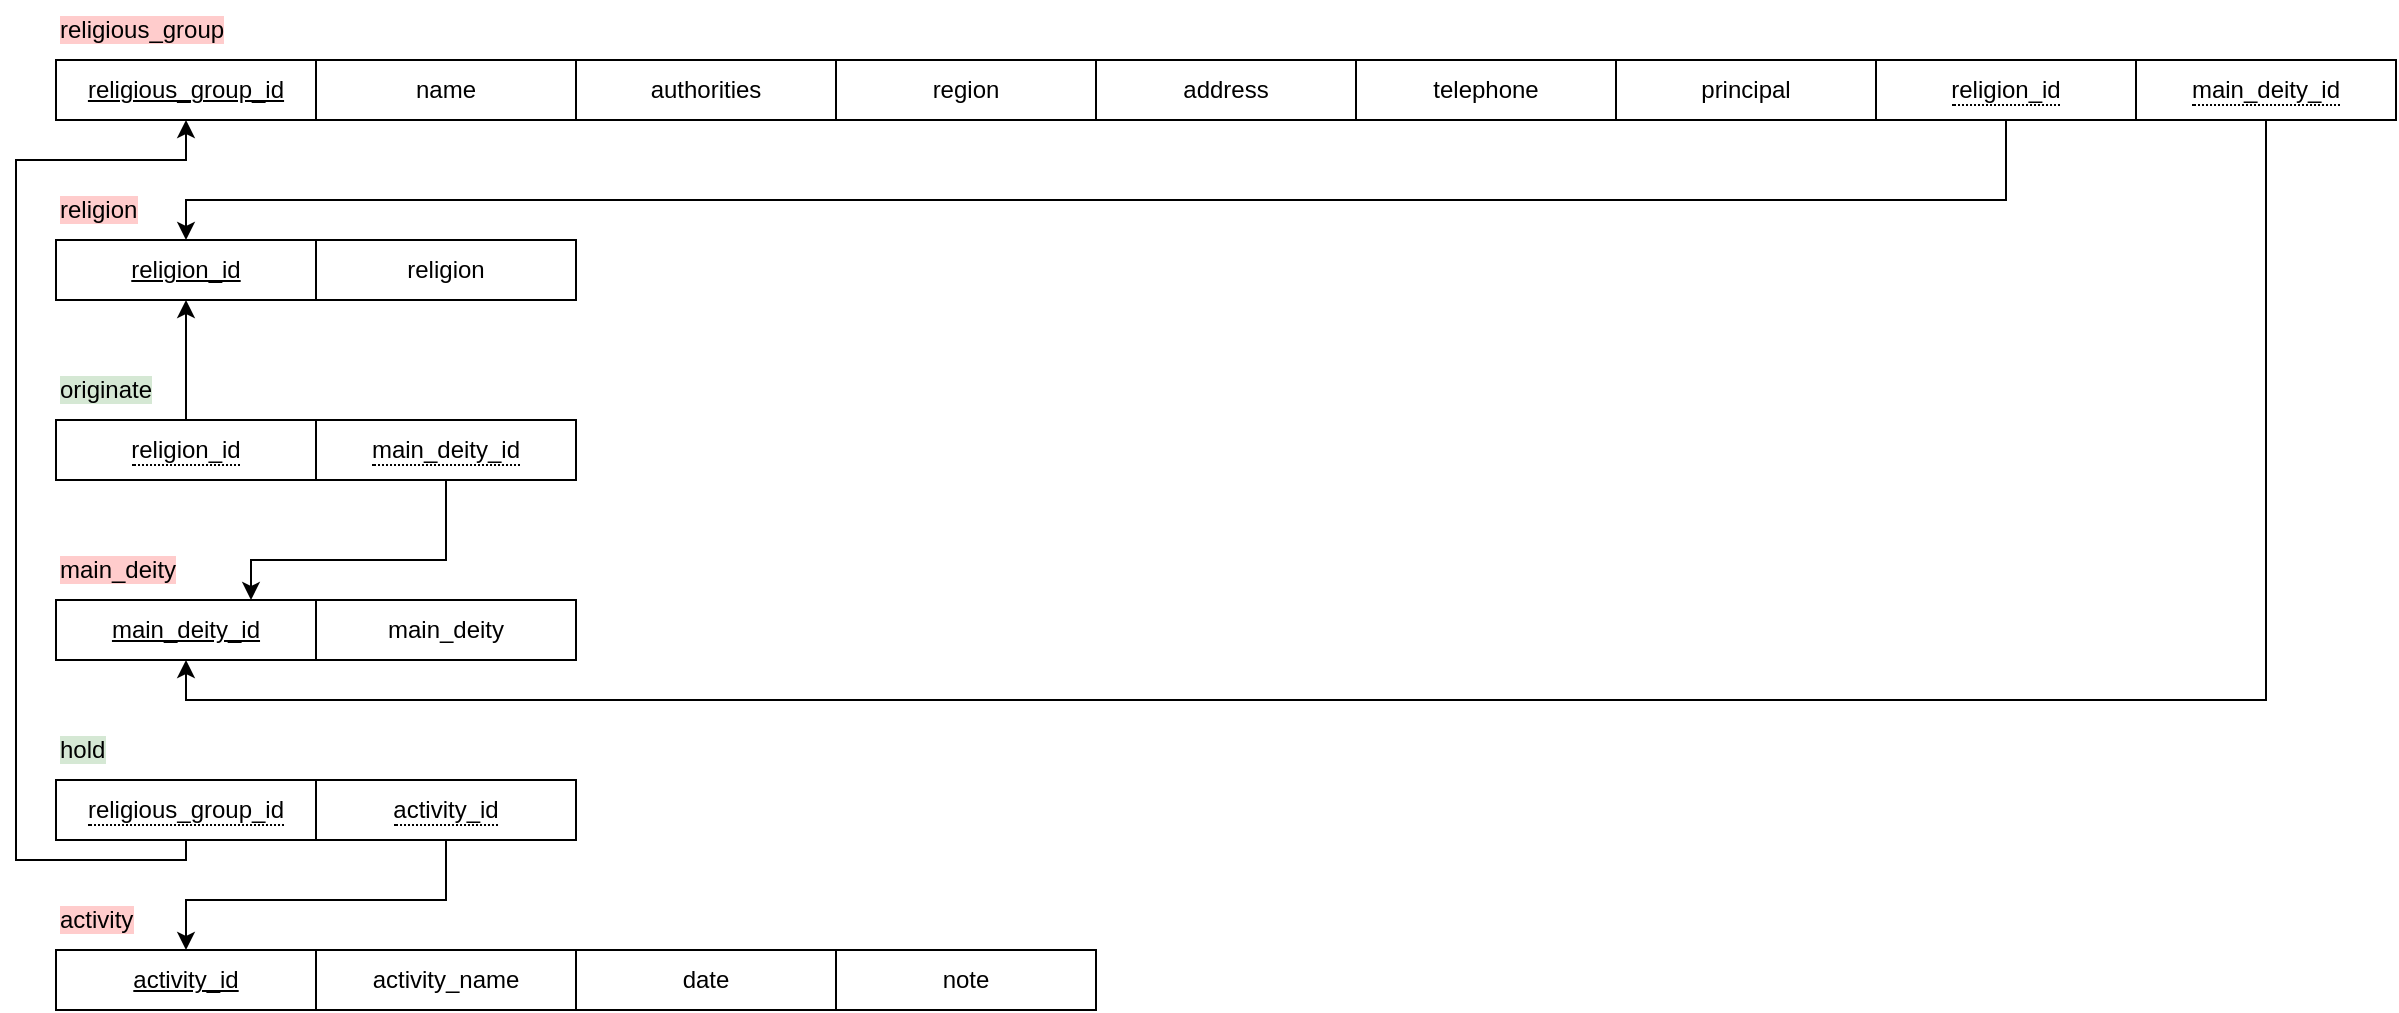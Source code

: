 <mxfile version="20.8.1" type="device"><diagram id="xiUhMO6QbGCODZcxZOBM" name="第 1 页"><mxGraphModel dx="1134" dy="546" grid="1" gridSize="10" guides="1" tooltips="1" connect="1" arrows="1" fold="1" page="1" pageScale="1" pageWidth="827" pageHeight="1169" math="0" shadow="0"><root><mxCell id="0"/><mxCell id="1" parent="0"/><mxCell id="PjpaduSo6T4vYKR0Huba-1" value="&lt;span style=&quot;background-color: rgb(255, 204, 204);&quot;&gt;religious_group&lt;/span&gt;" style="text;html=1;align=left;verticalAlign=middle;resizable=0;points=[];autosize=1;" vertex="1" parent="1"><mxGeometry x="40" y="80" width="110" height="30" as="geometry"/></mxCell><mxCell id="PjpaduSo6T4vYKR0Huba-2" value="&lt;u&gt;religion_id&lt;/u&gt;" style="whiteSpace=wrap;html=1;align=center;" vertex="1" parent="1"><mxGeometry x="40" y="200" width="130" height="30" as="geometry"/></mxCell><mxCell id="PjpaduSo6T4vYKR0Huba-3" value="&lt;span style=&quot;background-color: rgb(255, 204, 204);&quot;&gt;religion&lt;/span&gt;" style="text;html=1;align=left;verticalAlign=middle;resizable=0;points=[];autosize=1;strokeColor=none;fillColor=none;" vertex="1" parent="1"><mxGeometry x="40" y="170" width="60" height="30" as="geometry"/></mxCell><mxCell id="PjpaduSo6T4vYKR0Huba-10" value="&lt;u&gt;religious_group_id&lt;/u&gt;" style="whiteSpace=wrap;html=1;align=center;" vertex="1" parent="1"><mxGeometry x="40" y="110" width="130" height="30" as="geometry"/></mxCell><mxCell id="PjpaduSo6T4vYKR0Huba-11" value="name" style="whiteSpace=wrap;html=1;align=center;" vertex="1" parent="1"><mxGeometry x="170" y="110" width="130" height="30" as="geometry"/></mxCell><mxCell id="PjpaduSo6T4vYKR0Huba-12" value="telephone" style="whiteSpace=wrap;html=1;align=center;" vertex="1" parent="1"><mxGeometry x="690" y="110" width="130" height="30" as="geometry"/></mxCell><mxCell id="PjpaduSo6T4vYKR0Huba-16" value="&lt;span style=&quot;background-color: rgb(255, 204, 204);&quot;&gt;main_deity&lt;/span&gt;" style="text;html=1;align=left;verticalAlign=middle;resizable=0;points=[];autosize=1;strokeColor=none;fillColor=none;" vertex="1" parent="1"><mxGeometry x="40" y="350" width="80" height="30" as="geometry"/></mxCell><mxCell id="PjpaduSo6T4vYKR0Huba-17" value="&lt;u&gt;main_deity_id&lt;/u&gt;" style="whiteSpace=wrap;html=1;align=center;" vertex="1" parent="1"><mxGeometry x="40" y="380" width="130" height="30" as="geometry"/></mxCell><mxCell id="PjpaduSo6T4vYKR0Huba-24" value="&lt;span style=&quot;background-color: rgb(255, 204, 204);&quot;&gt;activity&lt;/span&gt;" style="text;html=1;align=left;verticalAlign=middle;resizable=0;points=[];autosize=1;strokeColor=none;fillColor=none;" vertex="1" parent="1"><mxGeometry x="40" y="525" width="60" height="30" as="geometry"/></mxCell><mxCell id="PjpaduSo6T4vYKR0Huba-25" value="&lt;u&gt;activity_id&lt;/u&gt;" style="whiteSpace=wrap;html=1;align=center;" vertex="1" parent="1"><mxGeometry x="40" y="555" width="130" height="30" as="geometry"/></mxCell><mxCell id="PjpaduSo6T4vYKR0Huba-26" value="date" style="whiteSpace=wrap;html=1;align=center;" vertex="1" parent="1"><mxGeometry x="300" y="555" width="130" height="30" as="geometry"/></mxCell><mxCell id="PjpaduSo6T4vYKR0Huba-31" value="&lt;span style=&quot;background-color: rgb(213, 232, 212);&quot;&gt;hold&lt;/span&gt;" style="text;html=1;align=left;verticalAlign=middle;resizable=0;points=[];autosize=1;strokeColor=none;fillColor=none;" vertex="1" parent="1"><mxGeometry x="40" y="440" width="50" height="30" as="geometry"/></mxCell><mxCell id="PjpaduSo6T4vYKR0Huba-40" value="&lt;span style=&quot;background-color: rgb(213, 232, 212);&quot;&gt;originate&lt;/span&gt;" style="text;html=1;align=left;verticalAlign=middle;resizable=0;points=[];autosize=1;strokeColor=none;fillColor=none;" vertex="1" parent="1"><mxGeometry x="40" y="260" width="70" height="30" as="geometry"/></mxCell><mxCell id="PjpaduSo6T4vYKR0Huba-44" value="principal" style="whiteSpace=wrap;html=1;align=center;" vertex="1" parent="1"><mxGeometry x="820" y="110" width="130" height="30" as="geometry"/></mxCell><mxCell id="PjpaduSo6T4vYKR0Huba-45" value="authorities" style="whiteSpace=wrap;html=1;align=center;" vertex="1" parent="1"><mxGeometry x="300" y="110" width="130" height="30" as="geometry"/></mxCell><mxCell id="PjpaduSo6T4vYKR0Huba-46" value="region" style="whiteSpace=wrap;html=1;align=center;" vertex="1" parent="1"><mxGeometry x="430" y="110" width="130" height="30" as="geometry"/></mxCell><mxCell id="PjpaduSo6T4vYKR0Huba-47" value="address" style="whiteSpace=wrap;html=1;align=center;" vertex="1" parent="1"><mxGeometry x="560" y="110" width="130" height="30" as="geometry"/></mxCell><mxCell id="PjpaduSo6T4vYKR0Huba-61" style="edgeStyle=orthogonalEdgeStyle;rounded=0;orthogonalLoop=1;jettySize=auto;html=1;exitX=0.5;exitY=1;exitDx=0;exitDy=0;entryX=0.5;entryY=0;entryDx=0;entryDy=0;" edge="1" parent="1" source="PjpaduSo6T4vYKR0Huba-48" target="PjpaduSo6T4vYKR0Huba-2"><mxGeometry relative="1" as="geometry"><Array as="points"><mxPoint x="1015" y="180"/><mxPoint x="105" y="180"/></Array></mxGeometry></mxCell><mxCell id="PjpaduSo6T4vYKR0Huba-48" value="&lt;span style=&quot;border-bottom: 1px dotted&quot;&gt;religion_id&lt;/span&gt;" style="whiteSpace=wrap;html=1;align=center;" vertex="1" parent="1"><mxGeometry x="950" y="110" width="130" height="30" as="geometry"/></mxCell><mxCell id="PjpaduSo6T4vYKR0Huba-62" style="edgeStyle=orthogonalEdgeStyle;rounded=0;orthogonalLoop=1;jettySize=auto;html=1;exitX=0.5;exitY=1;exitDx=0;exitDy=0;entryX=0.5;entryY=1;entryDx=0;entryDy=0;" edge="1" parent="1" source="PjpaduSo6T4vYKR0Huba-49" target="PjpaduSo6T4vYKR0Huba-17"><mxGeometry relative="1" as="geometry"><mxPoint x="70" y="430" as="targetPoint"/><Array as="points"><mxPoint x="1145" y="430"/><mxPoint x="105" y="430"/></Array></mxGeometry></mxCell><mxCell id="PjpaduSo6T4vYKR0Huba-49" value="&lt;span style=&quot;border-bottom: 1px dotted&quot;&gt;main_deity_id&lt;/span&gt;" style="whiteSpace=wrap;html=1;align=center;" vertex="1" parent="1"><mxGeometry x="1080" y="110" width="130" height="30" as="geometry"/></mxCell><mxCell id="PjpaduSo6T4vYKR0Huba-50" value="religion" style="whiteSpace=wrap;html=1;align=center;" vertex="1" parent="1"><mxGeometry x="170" y="200" width="130" height="30" as="geometry"/></mxCell><mxCell id="PjpaduSo6T4vYKR0Huba-63" style="edgeStyle=orthogonalEdgeStyle;rounded=0;orthogonalLoop=1;jettySize=auto;html=1;exitX=0.5;exitY=0;exitDx=0;exitDy=0;entryX=0.5;entryY=1;entryDx=0;entryDy=0;" edge="1" parent="1" source="PjpaduSo6T4vYKR0Huba-51" target="PjpaduSo6T4vYKR0Huba-2"><mxGeometry relative="1" as="geometry"/></mxCell><mxCell id="PjpaduSo6T4vYKR0Huba-51" value="&lt;span style=&quot;border-bottom: 1px dotted&quot;&gt;religion_id&lt;/span&gt;" style="whiteSpace=wrap;html=1;align=center;" vertex="1" parent="1"><mxGeometry x="40" y="290" width="130" height="30" as="geometry"/></mxCell><mxCell id="PjpaduSo6T4vYKR0Huba-64" style="edgeStyle=orthogonalEdgeStyle;rounded=0;orthogonalLoop=1;jettySize=auto;html=1;exitX=0.5;exitY=1;exitDx=0;exitDy=0;entryX=0.75;entryY=0;entryDx=0;entryDy=0;" edge="1" parent="1" source="PjpaduSo6T4vYKR0Huba-52" target="PjpaduSo6T4vYKR0Huba-17"><mxGeometry relative="1" as="geometry"><Array as="points"><mxPoint x="235" y="360"/><mxPoint x="138" y="360"/></Array></mxGeometry></mxCell><mxCell id="PjpaduSo6T4vYKR0Huba-52" value="&lt;span style=&quot;border-bottom: 1px dotted&quot;&gt;main_deity_id&lt;/span&gt;" style="whiteSpace=wrap;html=1;align=center;" vertex="1" parent="1"><mxGeometry x="170" y="290" width="130" height="30" as="geometry"/></mxCell><mxCell id="PjpaduSo6T4vYKR0Huba-53" value="main_deity" style="whiteSpace=wrap;html=1;align=center;" vertex="1" parent="1"><mxGeometry x="170" y="380" width="130" height="30" as="geometry"/></mxCell><mxCell id="PjpaduSo6T4vYKR0Huba-66" style="edgeStyle=orthogonalEdgeStyle;rounded=0;orthogonalLoop=1;jettySize=auto;html=1;exitX=0.5;exitY=1;exitDx=0;exitDy=0;entryX=0.5;entryY=1;entryDx=0;entryDy=0;" edge="1" parent="1" source="PjpaduSo6T4vYKR0Huba-54" target="PjpaduSo6T4vYKR0Huba-10"><mxGeometry relative="1" as="geometry"><Array as="points"><mxPoint x="105" y="510"/><mxPoint x="20" y="510"/><mxPoint x="20" y="160"/><mxPoint x="105" y="160"/></Array></mxGeometry></mxCell><mxCell id="PjpaduSo6T4vYKR0Huba-54" value="&lt;span style=&quot;border-bottom: 1px dotted&quot;&gt;religious_group_id&lt;/span&gt;" style="whiteSpace=wrap;html=1;align=center;" vertex="1" parent="1"><mxGeometry x="40" y="470" width="130" height="30" as="geometry"/></mxCell><mxCell id="PjpaduSo6T4vYKR0Huba-67" style="edgeStyle=orthogonalEdgeStyle;rounded=0;orthogonalLoop=1;jettySize=auto;html=1;exitX=0.5;exitY=1;exitDx=0;exitDy=0;entryX=0.5;entryY=0;entryDx=0;entryDy=0;" edge="1" parent="1" source="PjpaduSo6T4vYKR0Huba-55" target="PjpaduSo6T4vYKR0Huba-25"><mxGeometry relative="1" as="geometry"><Array as="points"><mxPoint x="235" y="530"/><mxPoint x="105" y="530"/></Array></mxGeometry></mxCell><mxCell id="PjpaduSo6T4vYKR0Huba-55" value="&lt;span style=&quot;border-bottom: 1px dotted&quot;&gt;activity_id&lt;/span&gt;" style="whiteSpace=wrap;html=1;align=center;" vertex="1" parent="1"><mxGeometry x="170" y="470" width="130" height="30" as="geometry"/></mxCell><mxCell id="PjpaduSo6T4vYKR0Huba-56" value="activity_name" style="whiteSpace=wrap;html=1;align=center;" vertex="1" parent="1"><mxGeometry x="170" y="555" width="130" height="30" as="geometry"/></mxCell><mxCell id="PjpaduSo6T4vYKR0Huba-57" value="note" style="whiteSpace=wrap;html=1;align=center;" vertex="1" parent="1"><mxGeometry x="430" y="555" width="130" height="30" as="geometry"/></mxCell></root></mxGraphModel></diagram></mxfile>